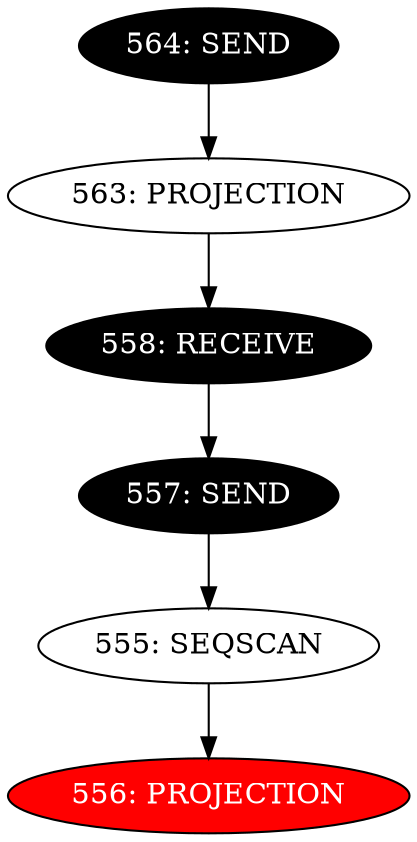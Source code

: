 digraph name {
555 [label="555: SEQSCAN" ];
555 -> 556;
556 [label="556: PROJECTION" fontcolor="white" style="filled" fillcolor="red"];
557 [label="557: SEND" fontcolor="white" style="filled" fillcolor="black"];
557 -> 555;
558 [label="558: RECEIVE" fontcolor="white" style="filled" fillcolor="black"];
558 -> 557;
563 [label="563: PROJECTION" ];
563 -> 558;
564 [label="564: SEND" fontcolor="white" style="filled" fillcolor="black"];
564 -> 563;

}

